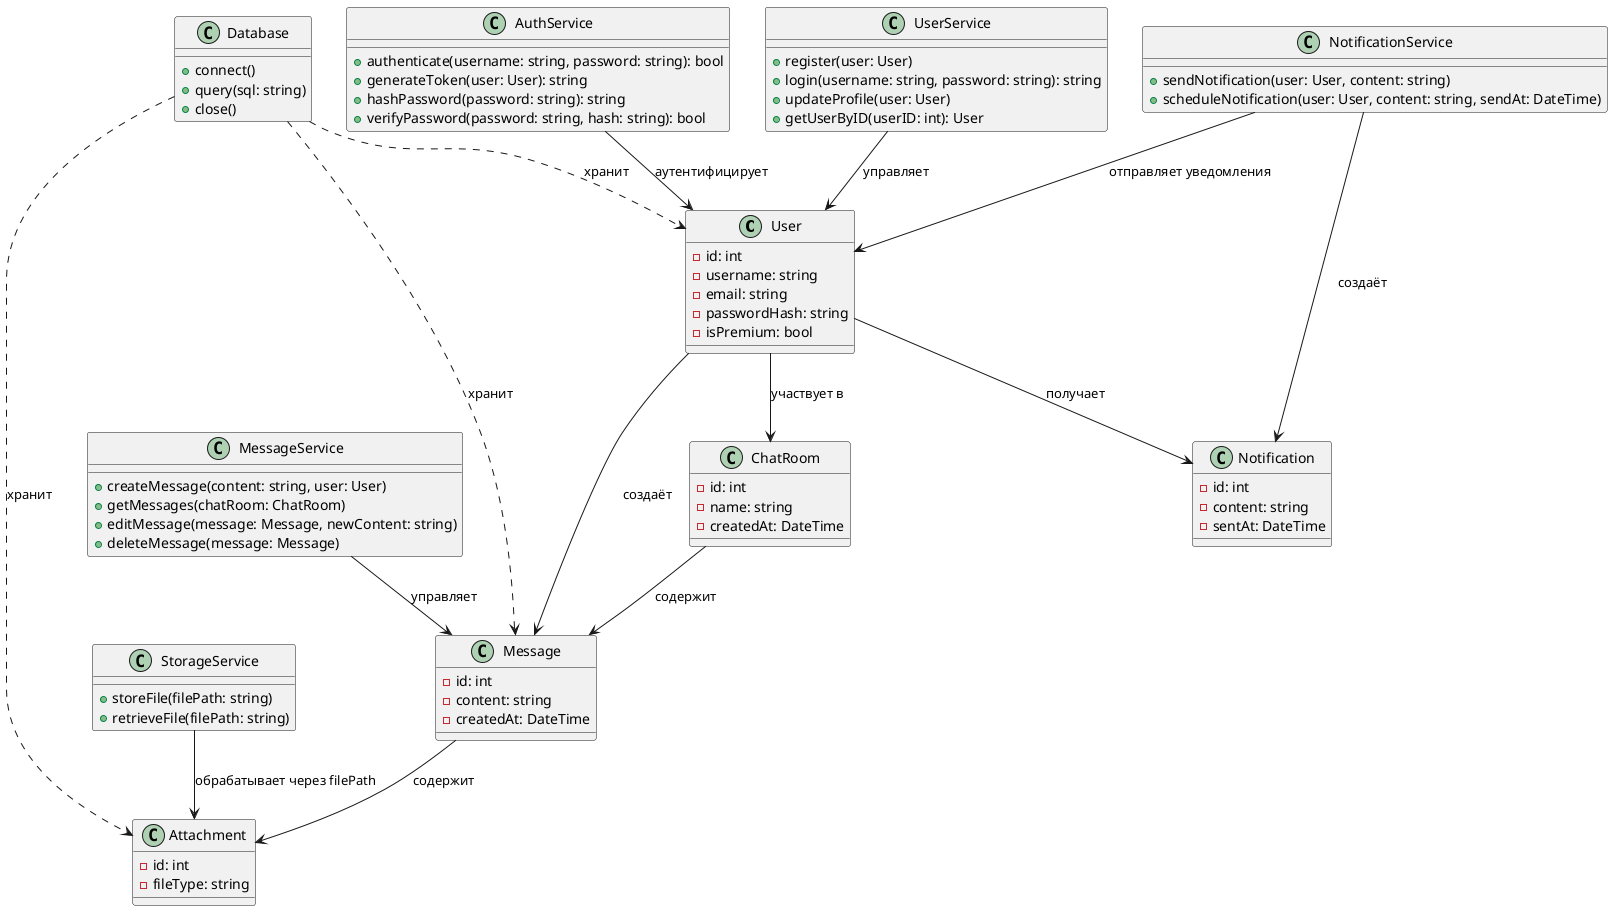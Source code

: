 @startuml class_diagram

class User {
    - id: int
    - username: string
    - email: string
    - passwordHash: string
    - isPremium: bool
}

class Message {
    - id: int
    - content: string
    - createdAt: DateTime
}

class ChatRoom {
    - id: int
    - name: string
    - createdAt: DateTime
}

class Attachment {
    - id: int
    - fileType: string
}

class Notification {
    - id: int
    - content: string
    - sentAt: DateTime
}

class AuthService {
    + authenticate(username: string, password: string): bool
    + generateToken(user: User): string
    + hashPassword(password: string): string
    + verifyPassword(password: string, hash: string): bool
}

class MessageService {
    + createMessage(content: string, user: User)
    + getMessages(chatRoom: ChatRoom)
    + editMessage(message: Message, newContent: string)
    + deleteMessage(message: Message)
}

class UserService {
    + register(user: User)
    + login(username: string, password: string): string
    + updateProfile(user: User)
    + getUserByID(userID: int): User
}

class StorageService {
    + storeFile(filePath: string)
    + retrieveFile(filePath: string)
}

class NotificationService {
    + sendNotification(user: User, content: string)
    + scheduleNotification(user: User, content: string, sendAt: DateTime)
}

class Database {
    + connect()
    + query(sql: string)
    + close()
}

UserService --> User : "управляет"
User --> Message : "создаёт"
Message --> Attachment : "содержит"
User --> ChatRoom : "участвует в"
ChatRoom --> Message : "содержит"
User --> Notification : "получает"
AuthService --> User : "аутентифицирует"
MessageService --> Message : "управляет"
StorageService --> Attachment : "обрабатывает через filePath"
NotificationService --> Notification : "создаёт"
NotificationService --> User : "отправляет уведомления"
Database ..> User : "хранит"
Database ..> Message : "хранит"
Database ..> Attachment : "хранит"

@enduml
